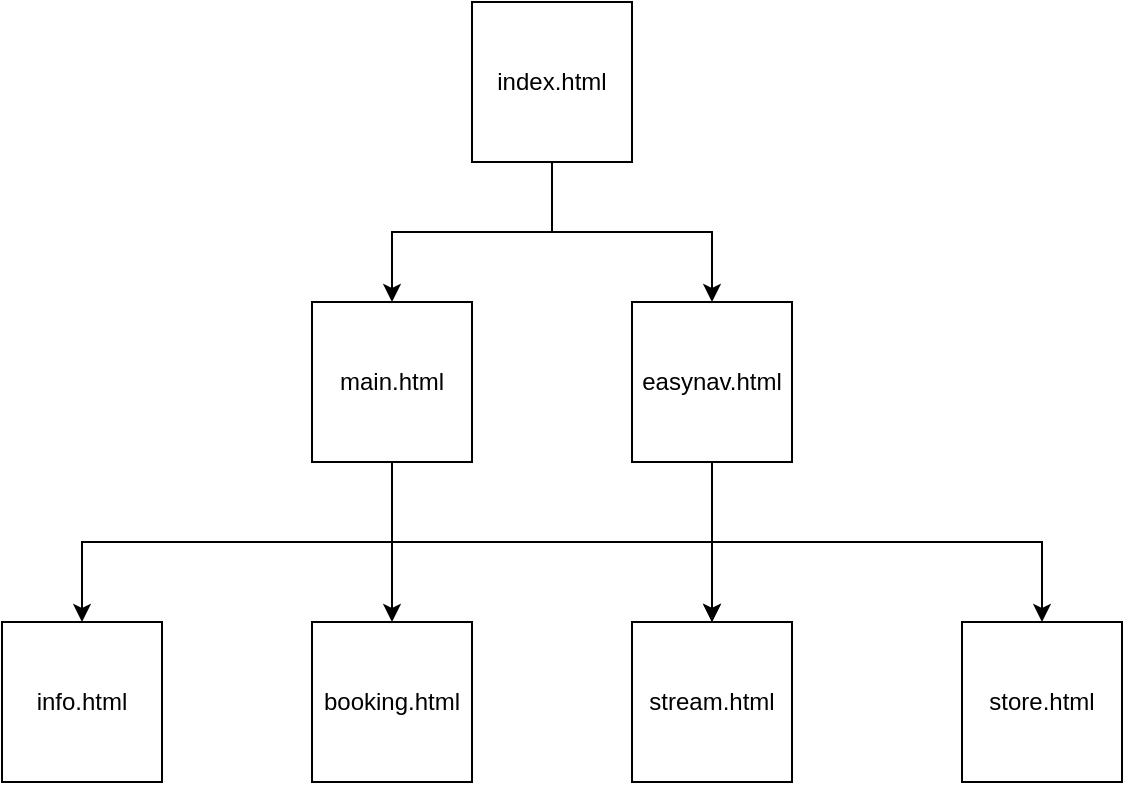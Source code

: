 <mxfile version="22.1.21" type="github">
  <diagram name="Page-1" id="-1JOY8JSiDKcAv9nMQWz">
    <mxGraphModel dx="1416" dy="802" grid="1" gridSize="10" guides="1" tooltips="1" connect="1" arrows="1" fold="1" page="1" pageScale="1" pageWidth="850" pageHeight="1100" math="0" shadow="0">
      <root>
        <mxCell id="0" />
        <mxCell id="1" parent="0" />
        <mxCell id="kdiNhIAEfqPXM1JczfFL-5" value="" style="edgeStyle=orthogonalEdgeStyle;rounded=0;orthogonalLoop=1;jettySize=auto;html=1;" edge="1" parent="1" source="kdiNhIAEfqPXM1JczfFL-1" target="kdiNhIAEfqPXM1JczfFL-4">
          <mxGeometry relative="1" as="geometry" />
        </mxCell>
        <mxCell id="kdiNhIAEfqPXM1JczfFL-7" value="" style="edgeStyle=orthogonalEdgeStyle;rounded=0;orthogonalLoop=1;jettySize=auto;html=1;" edge="1" parent="1" source="kdiNhIAEfqPXM1JczfFL-1" target="kdiNhIAEfqPXM1JczfFL-6">
          <mxGeometry relative="1" as="geometry" />
        </mxCell>
        <mxCell id="kdiNhIAEfqPXM1JczfFL-1" value="index.html" style="whiteSpace=wrap;html=1;aspect=fixed;" vertex="1" parent="1">
          <mxGeometry x="385" y="50" width="80" height="80" as="geometry" />
        </mxCell>
        <mxCell id="kdiNhIAEfqPXM1JczfFL-9" value="" style="edgeStyle=orthogonalEdgeStyle;rounded=0;orthogonalLoop=1;jettySize=auto;html=1;entryX=0.5;entryY=0;entryDx=0;entryDy=0;" edge="1" parent="1" source="kdiNhIAEfqPXM1JczfFL-4" target="kdiNhIAEfqPXM1JczfFL-8">
          <mxGeometry relative="1" as="geometry">
            <Array as="points">
              <mxPoint x="345" y="320" />
              <mxPoint x="190" y="320" />
            </Array>
          </mxGeometry>
        </mxCell>
        <mxCell id="kdiNhIAEfqPXM1JczfFL-11" value="" style="edgeStyle=orthogonalEdgeStyle;rounded=0;orthogonalLoop=1;jettySize=auto;html=1;" edge="1" parent="1" source="kdiNhIAEfqPXM1JczfFL-4" target="kdiNhIAEfqPXM1JczfFL-10">
          <mxGeometry relative="1" as="geometry">
            <Array as="points">
              <mxPoint x="345" y="370" />
              <mxPoint x="345" y="370" />
            </Array>
          </mxGeometry>
        </mxCell>
        <mxCell id="kdiNhIAEfqPXM1JczfFL-14" value="" style="edgeStyle=orthogonalEdgeStyle;rounded=0;orthogonalLoop=1;jettySize=auto;html=1;" edge="1" parent="1" source="kdiNhIAEfqPXM1JczfFL-4" target="kdiNhIAEfqPXM1JczfFL-12">
          <mxGeometry relative="1" as="geometry">
            <Array as="points">
              <mxPoint x="345" y="320" />
              <mxPoint x="505" y="320" />
            </Array>
          </mxGeometry>
        </mxCell>
        <mxCell id="kdiNhIAEfqPXM1JczfFL-17" value="" style="edgeStyle=orthogonalEdgeStyle;rounded=0;orthogonalLoop=1;jettySize=auto;html=1;entryX=0.5;entryY=0;entryDx=0;entryDy=0;" edge="1" parent="1" source="kdiNhIAEfqPXM1JczfFL-4" target="kdiNhIAEfqPXM1JczfFL-16">
          <mxGeometry relative="1" as="geometry">
            <Array as="points">
              <mxPoint x="345" y="320" />
              <mxPoint x="670" y="320" />
            </Array>
          </mxGeometry>
        </mxCell>
        <mxCell id="kdiNhIAEfqPXM1JczfFL-4" value="main.html" style="whiteSpace=wrap;html=1;aspect=fixed;" vertex="1" parent="1">
          <mxGeometry x="305" y="200" width="80" height="80" as="geometry" />
        </mxCell>
        <mxCell id="kdiNhIAEfqPXM1JczfFL-6" value="easynav.html" style="whiteSpace=wrap;html=1;aspect=fixed;" vertex="1" parent="1">
          <mxGeometry x="465" y="200" width="80" height="80" as="geometry" />
        </mxCell>
        <mxCell id="kdiNhIAEfqPXM1JczfFL-8" value="info.html" style="whiteSpace=wrap;html=1;aspect=fixed;" vertex="1" parent="1">
          <mxGeometry x="150" y="360" width="80" height="80" as="geometry" />
        </mxCell>
        <mxCell id="kdiNhIAEfqPXM1JczfFL-10" value="booking.html" style="whiteSpace=wrap;html=1;aspect=fixed;" vertex="1" parent="1">
          <mxGeometry x="305" y="360" width="80" height="80" as="geometry" />
        </mxCell>
        <mxCell id="kdiNhIAEfqPXM1JczfFL-12" value="stream.html" style="whiteSpace=wrap;html=1;aspect=fixed;" vertex="1" parent="1">
          <mxGeometry x="465" y="360" width="80" height="80" as="geometry" />
        </mxCell>
        <mxCell id="kdiNhIAEfqPXM1JczfFL-16" value="store.html" style="whiteSpace=wrap;html=1;aspect=fixed;" vertex="1" parent="1">
          <mxGeometry x="630" y="360" width="80" height="80" as="geometry" />
        </mxCell>
        <mxCell id="kdiNhIAEfqPXM1JczfFL-18" value="" style="endArrow=classic;html=1;rounded=0;exitX=0.5;exitY=1;exitDx=0;exitDy=0;entryX=0.5;entryY=0;entryDx=0;entryDy=0;" edge="1" parent="1" source="kdiNhIAEfqPXM1JczfFL-6" target="kdiNhIAEfqPXM1JczfFL-12">
          <mxGeometry width="50" height="50" relative="1" as="geometry">
            <mxPoint x="400" y="440" as="sourcePoint" />
            <mxPoint x="450" y="390" as="targetPoint" />
          </mxGeometry>
        </mxCell>
      </root>
    </mxGraphModel>
  </diagram>
</mxfile>
